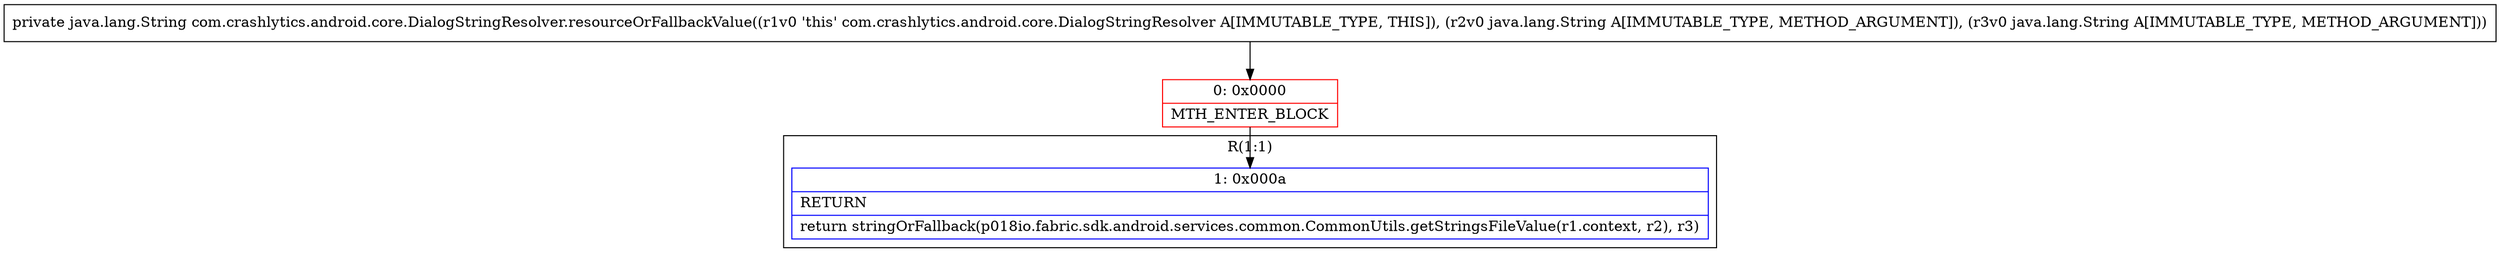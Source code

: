 digraph "CFG forcom.crashlytics.android.core.DialogStringResolver.resourceOrFallbackValue(Ljava\/lang\/String;Ljava\/lang\/String;)Ljava\/lang\/String;" {
subgraph cluster_Region_2071760307 {
label = "R(1:1)";
node [shape=record,color=blue];
Node_1 [shape=record,label="{1\:\ 0x000a|RETURN\l|return stringOrFallback(p018io.fabric.sdk.android.services.common.CommonUtils.getStringsFileValue(r1.context, r2), r3)\l}"];
}
Node_0 [shape=record,color=red,label="{0\:\ 0x0000|MTH_ENTER_BLOCK\l}"];
MethodNode[shape=record,label="{private java.lang.String com.crashlytics.android.core.DialogStringResolver.resourceOrFallbackValue((r1v0 'this' com.crashlytics.android.core.DialogStringResolver A[IMMUTABLE_TYPE, THIS]), (r2v0 java.lang.String A[IMMUTABLE_TYPE, METHOD_ARGUMENT]), (r3v0 java.lang.String A[IMMUTABLE_TYPE, METHOD_ARGUMENT])) }"];
MethodNode -> Node_0;
Node_0 -> Node_1;
}

